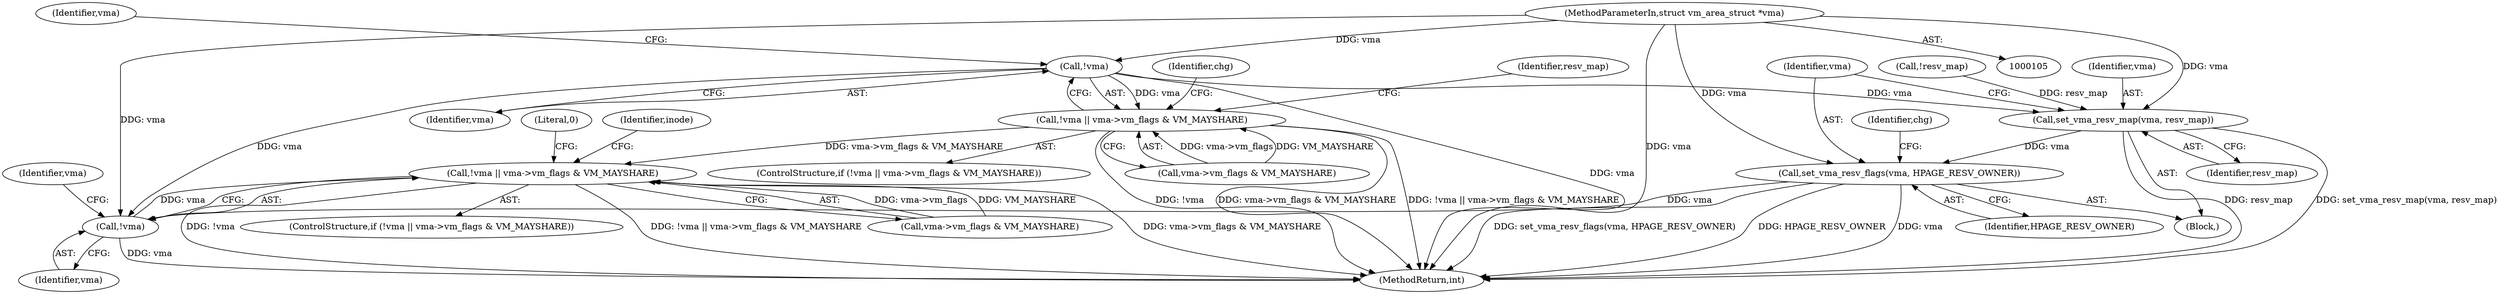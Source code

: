 digraph "0_linux_c50ac050811d6485616a193eb0f37bfbd191cc89@pointer" {
"1000109" [label="(MethodParameterIn,struct vm_area_struct *vma)"];
"1000132" [label="(Call,!vma)"];
"1000131" [label="(Call,!vma || vma->vm_flags & VM_MAYSHARE)"];
"1000202" [label="(Call,!vma || vma->vm_flags & VM_MAYSHARE)"];
"1000167" [label="(Call,set_vma_resv_map(vma, resv_map))"];
"1000170" [label="(Call,set_vma_resv_flags(vma, HPAGE_RESV_OWNER))"];
"1000203" [label="(Call,!vma)"];
"1000133" [label="(Identifier,vma)"];
"1000204" [label="(Identifier,vma)"];
"1000220" [label="(Literal,0)"];
"1000168" [label="(Identifier,vma)"];
"1000134" [label="(Call,vma->vm_flags & VM_MAYSHARE)"];
"1000203" [label="(Call,!vma)"];
"1000140" [label="(Identifier,chg)"];
"1000171" [label="(Identifier,vma)"];
"1000214" [label="(Identifier,inode)"];
"1000157" [label="(Call,!resv_map)"];
"1000130" [label="(ControlStructure,if (!vma || vma->vm_flags & VM_MAYSHARE))"];
"1000205" [label="(Call,vma->vm_flags & VM_MAYSHARE)"];
"1000207" [label="(Identifier,vma)"];
"1000201" [label="(ControlStructure,if (!vma || vma->vm_flags & VM_MAYSHARE))"];
"1000170" [label="(Call,set_vma_resv_flags(vma, HPAGE_RESV_OWNER))"];
"1000221" [label="(MethodReturn,int)"];
"1000175" [label="(Identifier,chg)"];
"1000109" [label="(MethodParameterIn,struct vm_area_struct *vma)"];
"1000132" [label="(Call,!vma)"];
"1000154" [label="(Identifier,resv_map)"];
"1000172" [label="(Identifier,HPAGE_RESV_OWNER)"];
"1000202" [label="(Call,!vma || vma->vm_flags & VM_MAYSHARE)"];
"1000131" [label="(Call,!vma || vma->vm_flags & VM_MAYSHARE)"];
"1000167" [label="(Call,set_vma_resv_map(vma, resv_map))"];
"1000151" [label="(Block,)"];
"1000169" [label="(Identifier,resv_map)"];
"1000136" [label="(Identifier,vma)"];
"1000109" -> "1000105"  [label="AST: "];
"1000109" -> "1000221"  [label="DDG: vma"];
"1000109" -> "1000132"  [label="DDG: vma"];
"1000109" -> "1000167"  [label="DDG: vma"];
"1000109" -> "1000170"  [label="DDG: vma"];
"1000109" -> "1000203"  [label="DDG: vma"];
"1000132" -> "1000131"  [label="AST: "];
"1000132" -> "1000133"  [label="CFG: "];
"1000133" -> "1000132"  [label="AST: "];
"1000136" -> "1000132"  [label="CFG: "];
"1000131" -> "1000132"  [label="CFG: "];
"1000132" -> "1000221"  [label="DDG: vma"];
"1000132" -> "1000131"  [label="DDG: vma"];
"1000132" -> "1000167"  [label="DDG: vma"];
"1000132" -> "1000203"  [label="DDG: vma"];
"1000131" -> "1000130"  [label="AST: "];
"1000131" -> "1000134"  [label="CFG: "];
"1000134" -> "1000131"  [label="AST: "];
"1000140" -> "1000131"  [label="CFG: "];
"1000154" -> "1000131"  [label="CFG: "];
"1000131" -> "1000221"  [label="DDG: !vma"];
"1000131" -> "1000221"  [label="DDG: vma->vm_flags & VM_MAYSHARE"];
"1000131" -> "1000221"  [label="DDG: !vma || vma->vm_flags & VM_MAYSHARE"];
"1000134" -> "1000131"  [label="DDG: vma->vm_flags"];
"1000134" -> "1000131"  [label="DDG: VM_MAYSHARE"];
"1000131" -> "1000202"  [label="DDG: vma->vm_flags & VM_MAYSHARE"];
"1000202" -> "1000201"  [label="AST: "];
"1000202" -> "1000203"  [label="CFG: "];
"1000202" -> "1000205"  [label="CFG: "];
"1000203" -> "1000202"  [label="AST: "];
"1000205" -> "1000202"  [label="AST: "];
"1000214" -> "1000202"  [label="CFG: "];
"1000220" -> "1000202"  [label="CFG: "];
"1000202" -> "1000221"  [label="DDG: vma->vm_flags & VM_MAYSHARE"];
"1000202" -> "1000221"  [label="DDG: !vma"];
"1000202" -> "1000221"  [label="DDG: !vma || vma->vm_flags & VM_MAYSHARE"];
"1000203" -> "1000202"  [label="DDG: vma"];
"1000205" -> "1000202"  [label="DDG: vma->vm_flags"];
"1000205" -> "1000202"  [label="DDG: VM_MAYSHARE"];
"1000167" -> "1000151"  [label="AST: "];
"1000167" -> "1000169"  [label="CFG: "];
"1000168" -> "1000167"  [label="AST: "];
"1000169" -> "1000167"  [label="AST: "];
"1000171" -> "1000167"  [label="CFG: "];
"1000167" -> "1000221"  [label="DDG: resv_map"];
"1000167" -> "1000221"  [label="DDG: set_vma_resv_map(vma, resv_map)"];
"1000157" -> "1000167"  [label="DDG: resv_map"];
"1000167" -> "1000170"  [label="DDG: vma"];
"1000170" -> "1000151"  [label="AST: "];
"1000170" -> "1000172"  [label="CFG: "];
"1000171" -> "1000170"  [label="AST: "];
"1000172" -> "1000170"  [label="AST: "];
"1000175" -> "1000170"  [label="CFG: "];
"1000170" -> "1000221"  [label="DDG: set_vma_resv_flags(vma, HPAGE_RESV_OWNER)"];
"1000170" -> "1000221"  [label="DDG: HPAGE_RESV_OWNER"];
"1000170" -> "1000221"  [label="DDG: vma"];
"1000170" -> "1000203"  [label="DDG: vma"];
"1000203" -> "1000204"  [label="CFG: "];
"1000204" -> "1000203"  [label="AST: "];
"1000207" -> "1000203"  [label="CFG: "];
"1000203" -> "1000221"  [label="DDG: vma"];
}
